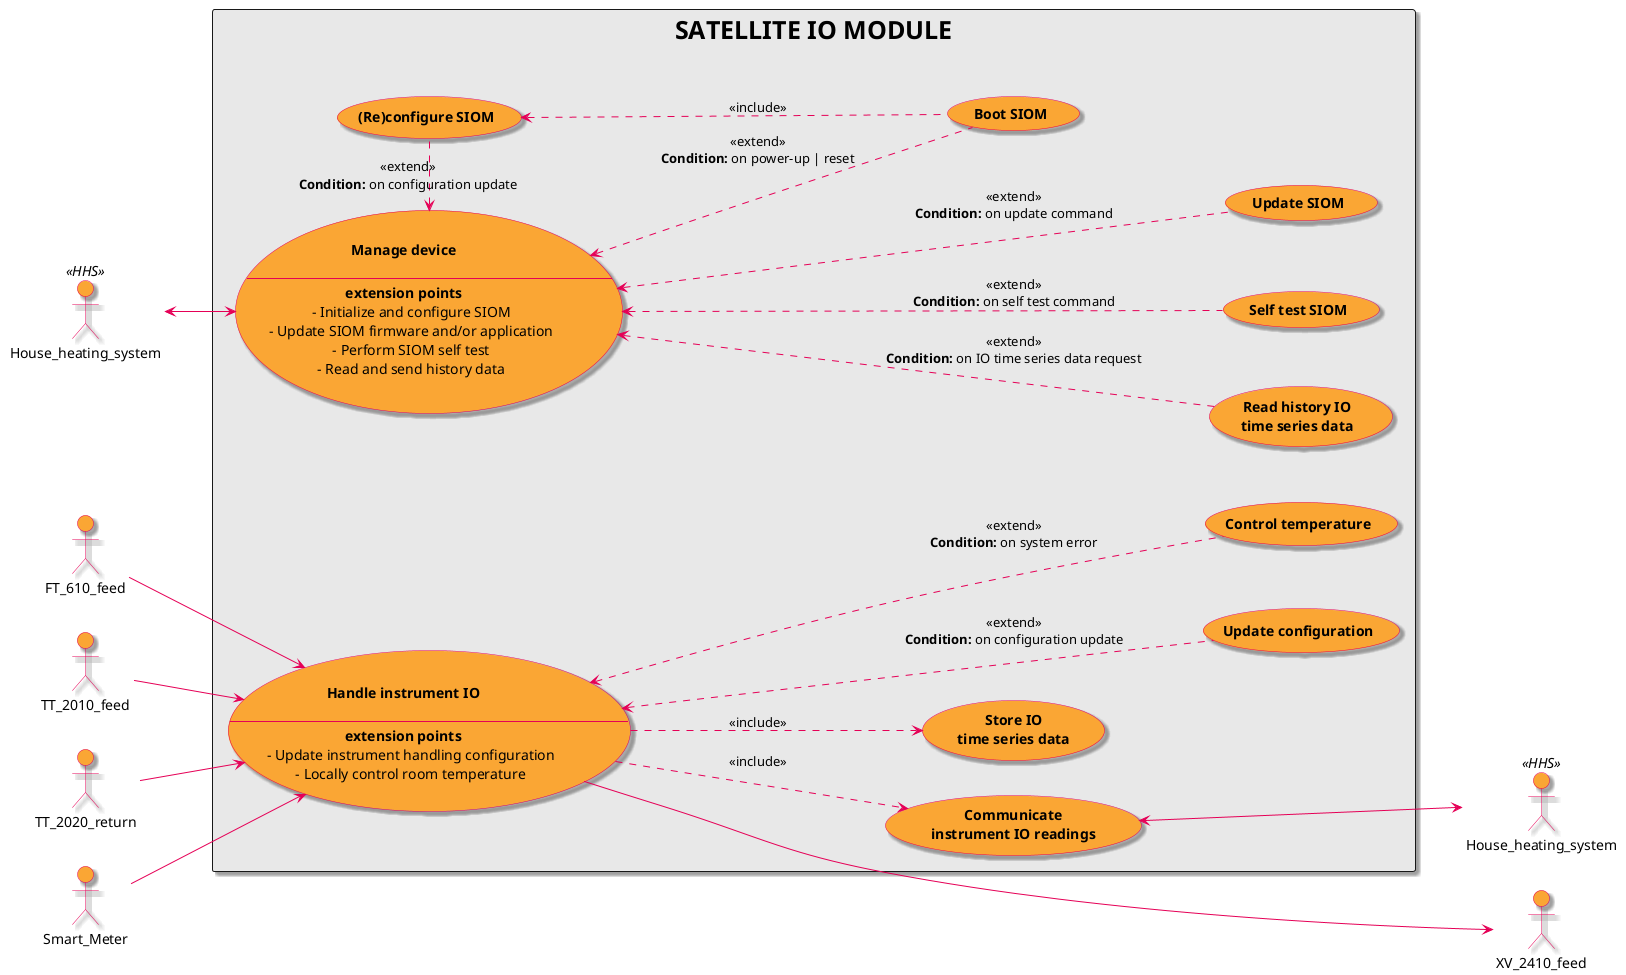 @startuml

left to right direction

skinparam {
  BackgroundColor White
  DefaultFontName Arial
  Shadowing true
}

skinparam actor {
  BackgroundColor FAA634
  BorderColor E50056
  FontColor Black
}

skinparam rectangle {
 	BackgroundColor E8E8E8
 	FontColor Black
  FontSize 25
}

skinparam usecase {
  BackgroundColor FAA634
  BorderColor E50056
}

skinparam arrow {
  Color E50056
}

: House_heating_system : as hhsmng <<HHS>>
: House_heating_system : as hhsopt <<HHS>>
: FT_610_feed : as ft_610
: TT_2010_feed : as tt_2010
: TT_2020_return : as tt_2020
: XV_2410_feed : as xv_2410
: Smart_Meter : as SMT_xx10

rectangle "SATELLITE IO MODULE\n" as siom {
  usecase rdhist as "<b>Read history IO\n<b>time series data"
  usecase stst as "<b>Self test SIOM"
  usecase updt as "<b>Update SIOM"
  usecase conf as "<b>(Re)configure SIOM"
  usecase boot as "<b>Boot SIOM"
  usecase mngdvc as "\n<b>Manage device\n\n--\n<b>extension points\n\
    - Initialize and configure SIOM\n\
    - Update SIOM firmware and/or application\n\
    - Perform SIOM self test\n\
    - Read and send history data"
  usecase iioh as "\n<b>Handle instrument IO\n\n--\n<b>extension points\n\
    - Update instrument handling configuration\n\
    - Locally control room temperature"
  usecase ctrlt as "<b>Control temperature" 
  usecase updtconf as "<b>Update configuration" 
  usecase stsd as "<b>Store IO\n<b>time series data"
  usecase comio as "<b>Communicate\n<b>instrument IO readings" 
  
  mngdvc <... updt : <<extend>>\n<b>Condition:</b> on update command
  mngdvc <... stst : <<extend>>\n<b>Condition:</b> on self test command
  mngdvc <... rdhist : <<extend>>\n<b>Condition:</b> on IO time series data request
  conf <.. boot : <<include>>
  mngdvc <.. boot : <<extend>>\n<b>Condition:</b> on power-up | reset
  mngdvc <. conf : <<extend>>\n<b>Condition:</b> on configuration update

  iioh <... ctrlt : <<extend>>\n<b>Condition:</b> on system error
  iioh <... updtconf : <<extend>>\n<b>Condition:</b> on configuration update
  iioh ..> stsd : <<include>>
  iioh ..> comio : <<include>>
}

ft_610 --> iioh
tt_2010 --> iioh
tt_2020 --> iioh
SMT_xx10 --> iioh
iioh ----> xv_2410
comio <---> hhsopt
hhsmng <--> mngdvc

@enduml
